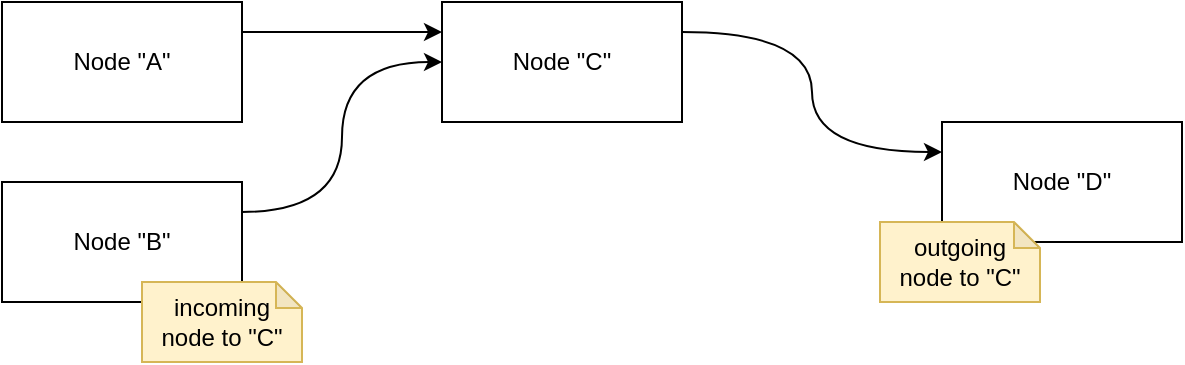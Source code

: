 <mxfile version="22.0.2" type="device">
  <diagram name="page-1" id="nTteX_-L-bd6lsjCAH_5">
    <mxGraphModel dx="829" dy="485" grid="1" gridSize="10" guides="1" tooltips="1" connect="1" arrows="1" fold="1" page="1" pageScale="1" pageWidth="827" pageHeight="1169" math="0" shadow="0">
      <root>
        <mxCell id="0" />
        <mxCell id="1" parent="0" />
        <mxCell id="gnkJIxszWGw6bPNyjbUk-6" style="edgeStyle=orthogonalEdgeStyle;rounded=0;orthogonalLoop=1;jettySize=auto;html=1;exitX=1;exitY=0.25;exitDx=0;exitDy=0;entryX=0;entryY=0.25;entryDx=0;entryDy=0;curved=1;" parent="1" source="0EIq4OgII-BHYrVc7AHv-1" target="gnkJIxszWGw6bPNyjbUk-2" edge="1">
          <mxGeometry relative="1" as="geometry" />
        </mxCell>
        <mxCell id="0EIq4OgII-BHYrVc7AHv-1" value="Node &quot;A&quot;" style="rounded=0;whiteSpace=wrap;html=1;" parent="1" vertex="1">
          <mxGeometry x="20" y="20" width="120" height="60" as="geometry" />
        </mxCell>
        <mxCell id="gnkJIxszWGw6bPNyjbUk-7" style="edgeStyle=orthogonalEdgeStyle;rounded=0;orthogonalLoop=1;jettySize=auto;html=1;exitX=1;exitY=0.25;exitDx=0;exitDy=0;entryX=0;entryY=0.5;entryDx=0;entryDy=0;curved=1;" parent="1" source="gnkJIxszWGw6bPNyjbUk-1" target="gnkJIxszWGw6bPNyjbUk-2" edge="1">
          <mxGeometry relative="1" as="geometry" />
        </mxCell>
        <mxCell id="gnkJIxszWGw6bPNyjbUk-1" value="Node &quot;B&quot;" style="rounded=0;whiteSpace=wrap;html=1;" parent="1" vertex="1">
          <mxGeometry x="20" y="110" width="120" height="60" as="geometry" />
        </mxCell>
        <mxCell id="gnkJIxszWGw6bPNyjbUk-8" style="edgeStyle=orthogonalEdgeStyle;orthogonalLoop=1;jettySize=auto;html=1;exitX=1;exitY=0.25;exitDx=0;exitDy=0;entryX=0;entryY=0.25;entryDx=0;entryDy=0;curved=1;strokeColor=default;targetPerimeterSpacing=0;endSize=6;startSize=6;sourcePerimeterSpacing=0;" parent="1" source="gnkJIxszWGw6bPNyjbUk-2" target="gnkJIxszWGw6bPNyjbUk-3" edge="1">
          <mxGeometry relative="1" as="geometry" />
        </mxCell>
        <mxCell id="gnkJIxszWGw6bPNyjbUk-2" value="Node &quot;C&quot;" style="rounded=0;whiteSpace=wrap;html=1;" parent="1" vertex="1">
          <mxGeometry x="240" y="20" width="120" height="60" as="geometry" />
        </mxCell>
        <mxCell id="gnkJIxszWGw6bPNyjbUk-3" value="Node &quot;D&quot;" style="rounded=0;whiteSpace=wrap;html=1;" parent="1" vertex="1">
          <mxGeometry x="490" y="80" width="120" height="60" as="geometry" />
        </mxCell>
        <mxCell id="gnkJIxszWGw6bPNyjbUk-10" value="incoming&lt;br&gt;node to &quot;C&quot;" style="shape=note;whiteSpace=wrap;html=1;backgroundOutline=1;darkOpacity=0.05;size=13;fillColor=#fff2cc;strokeColor=#d6b656;" parent="1" vertex="1">
          <mxGeometry x="90" y="160" width="80" height="40" as="geometry" />
        </mxCell>
        <mxCell id="gnkJIxszWGw6bPNyjbUk-11" value="outgoing&lt;br&gt;node to &quot;C&quot;" style="shape=note;whiteSpace=wrap;html=1;backgroundOutline=1;darkOpacity=0.05;size=13;fillColor=#fff2cc;strokeColor=#d6b656;" parent="1" vertex="1">
          <mxGeometry x="459" y="130" width="80" height="40" as="geometry" />
        </mxCell>
      </root>
    </mxGraphModel>
  </diagram>
</mxfile>
